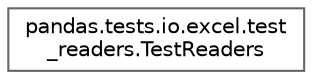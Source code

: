 digraph "Graphical Class Hierarchy"
{
 // LATEX_PDF_SIZE
  bgcolor="transparent";
  edge [fontname=Helvetica,fontsize=10,labelfontname=Helvetica,labelfontsize=10];
  node [fontname=Helvetica,fontsize=10,shape=box,height=0.2,width=0.4];
  rankdir="LR";
  Node0 [id="Node000000",label="pandas.tests.io.excel.test\l_readers.TestReaders",height=0.2,width=0.4,color="grey40", fillcolor="white", style="filled",URL="$db/d4c/classpandas_1_1tests_1_1io_1_1excel_1_1test__readers_1_1TestReaders.html",tooltip=" "];
}
